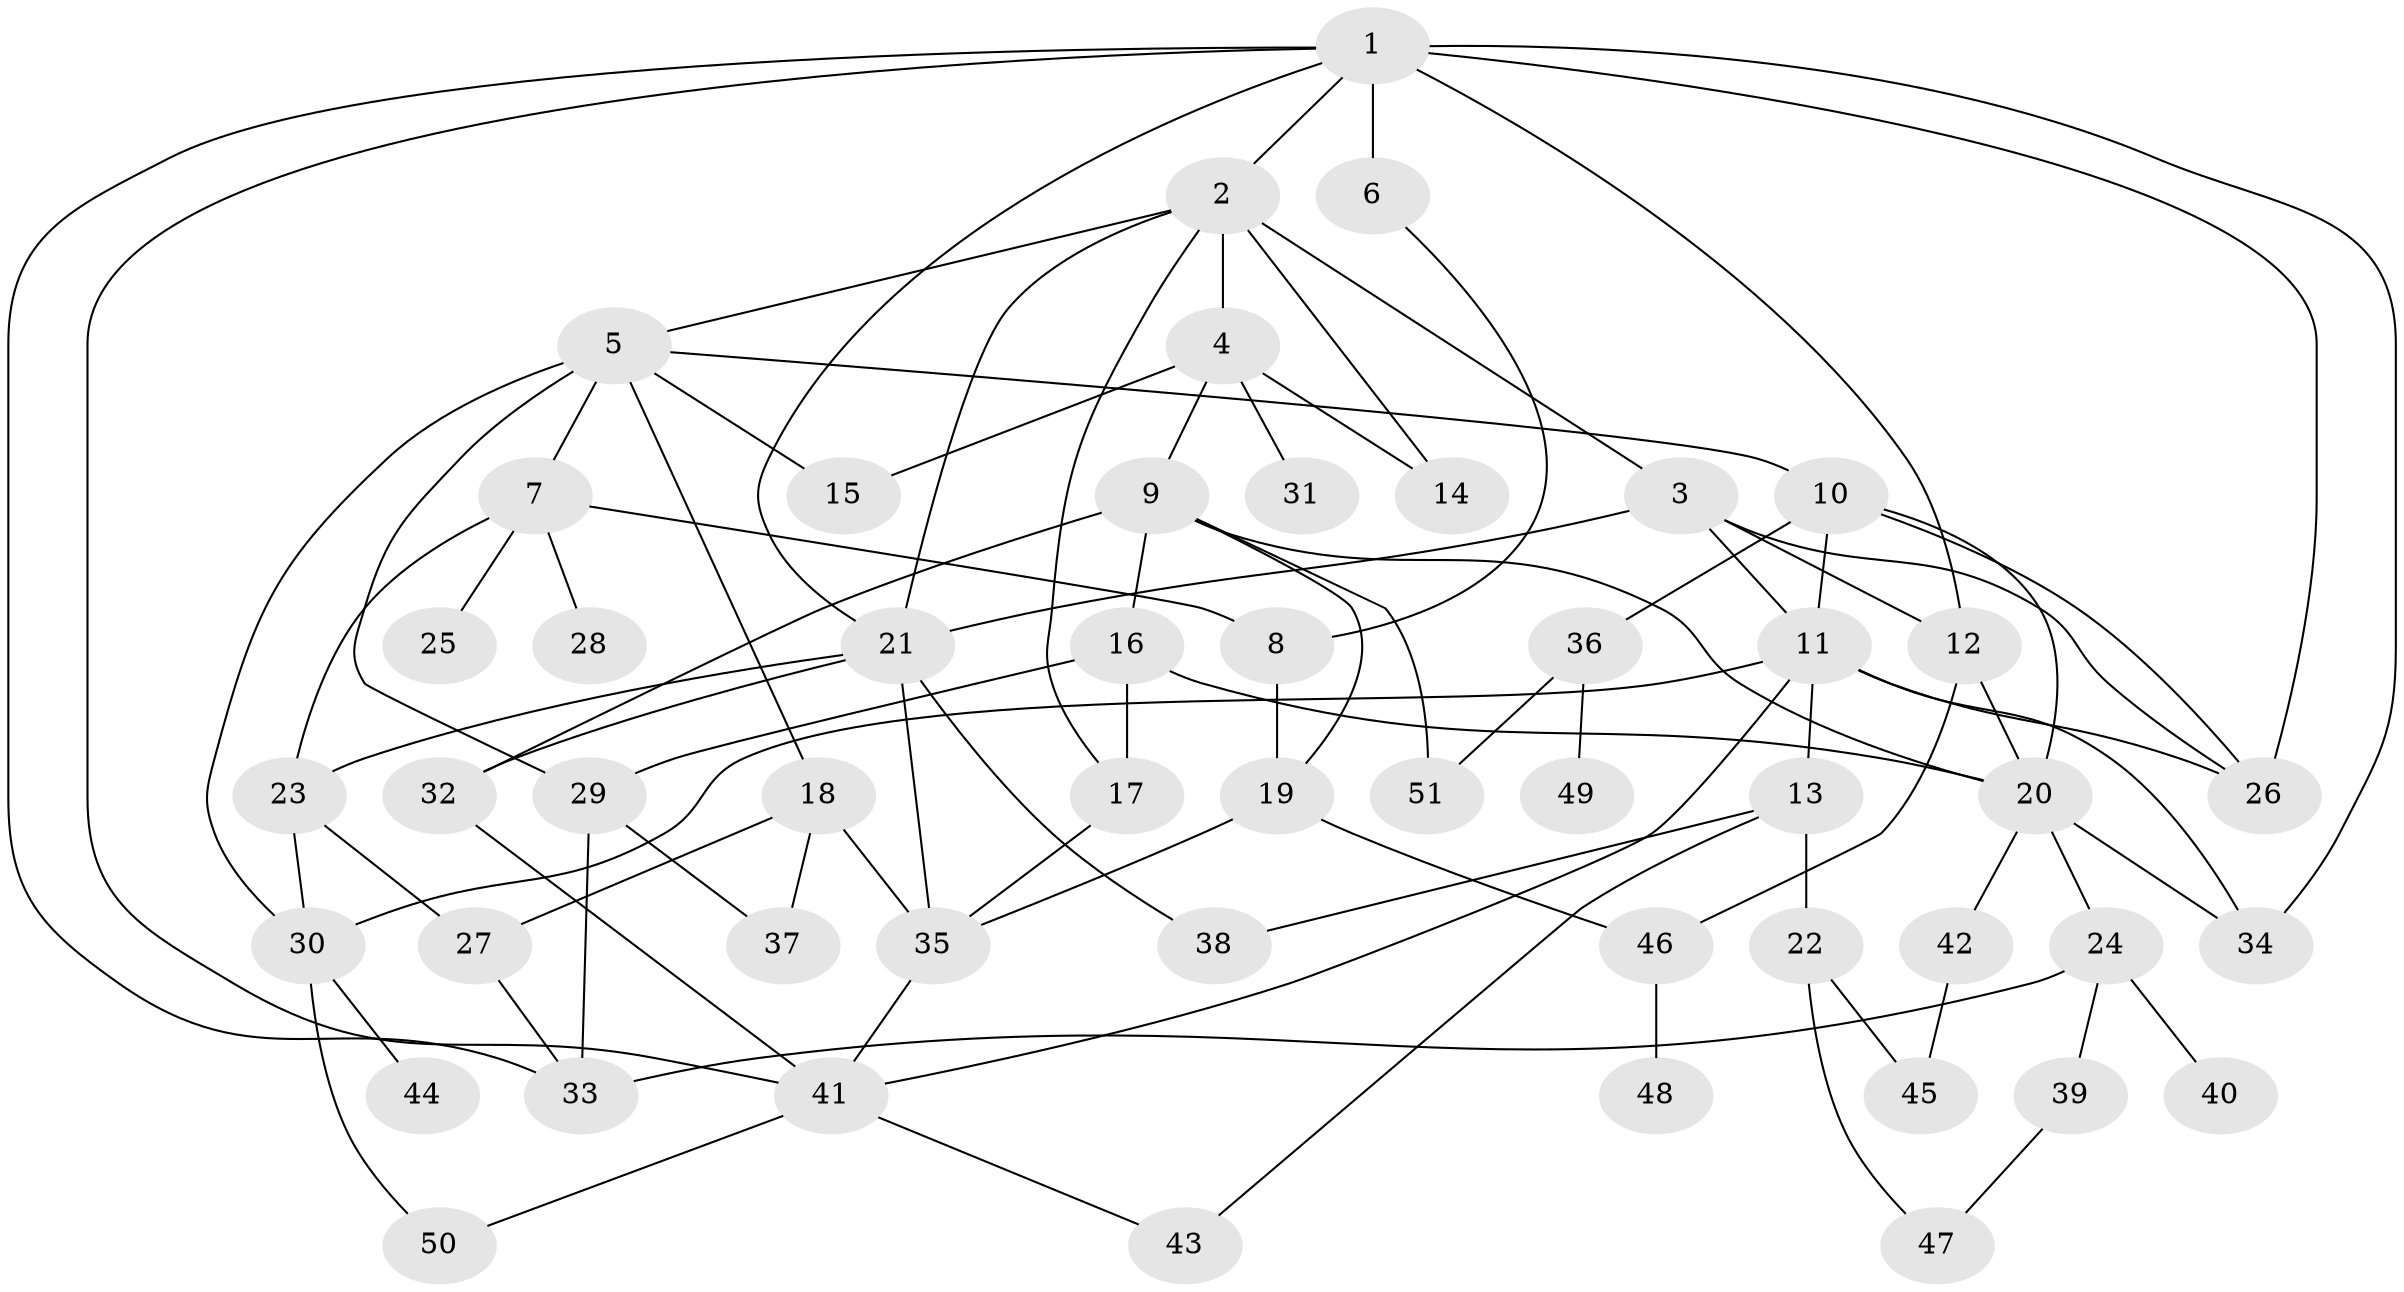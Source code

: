 // original degree distribution, {5: 0.04950495049504951, 8: 0.019801980198019802, 6: 0.039603960396039604, 7: 0.0297029702970297, 4: 0.13861386138613863, 2: 0.3465346534653465, 3: 0.1782178217821782, 1: 0.19801980198019803}
// Generated by graph-tools (version 1.1) at 2025/49/03/04/25 22:49:08]
// undirected, 51 vertices, 90 edges
graph export_dot {
  node [color=gray90,style=filled];
  1;
  2;
  3;
  4;
  5;
  6;
  7;
  8;
  9;
  10;
  11;
  12;
  13;
  14;
  15;
  16;
  17;
  18;
  19;
  20;
  21;
  22;
  23;
  24;
  25;
  26;
  27;
  28;
  29;
  30;
  31;
  32;
  33;
  34;
  35;
  36;
  37;
  38;
  39;
  40;
  41;
  42;
  43;
  44;
  45;
  46;
  47;
  48;
  49;
  50;
  51;
  1 -- 2 [weight=2.0];
  1 -- 6 [weight=3.0];
  1 -- 12 [weight=1.0];
  1 -- 21 [weight=1.0];
  1 -- 26 [weight=1.0];
  1 -- 33 [weight=1.0];
  1 -- 34 [weight=1.0];
  1 -- 41 [weight=1.0];
  2 -- 3 [weight=1.0];
  2 -- 4 [weight=1.0];
  2 -- 5 [weight=1.0];
  2 -- 14 [weight=1.0];
  2 -- 17 [weight=1.0];
  2 -- 21 [weight=1.0];
  3 -- 11 [weight=1.0];
  3 -- 12 [weight=1.0];
  3 -- 21 [weight=1.0];
  3 -- 26 [weight=1.0];
  4 -- 9 [weight=1.0];
  4 -- 14 [weight=1.0];
  4 -- 15 [weight=1.0];
  4 -- 31 [weight=1.0];
  5 -- 7 [weight=1.0];
  5 -- 10 [weight=1.0];
  5 -- 15 [weight=1.0];
  5 -- 18 [weight=1.0];
  5 -- 29 [weight=1.0];
  5 -- 30 [weight=1.0];
  6 -- 8 [weight=1.0];
  7 -- 8 [weight=1.0];
  7 -- 23 [weight=1.0];
  7 -- 25 [weight=1.0];
  7 -- 28 [weight=1.0];
  8 -- 19 [weight=1.0];
  9 -- 16 [weight=1.0];
  9 -- 19 [weight=1.0];
  9 -- 20 [weight=1.0];
  9 -- 32 [weight=1.0];
  9 -- 51 [weight=1.0];
  10 -- 11 [weight=2.0];
  10 -- 20 [weight=1.0];
  10 -- 26 [weight=1.0];
  10 -- 36 [weight=1.0];
  11 -- 13 [weight=2.0];
  11 -- 26 [weight=1.0];
  11 -- 30 [weight=1.0];
  11 -- 34 [weight=1.0];
  11 -- 41 [weight=1.0];
  12 -- 20 [weight=1.0];
  12 -- 46 [weight=1.0];
  13 -- 22 [weight=1.0];
  13 -- 38 [weight=1.0];
  13 -- 43 [weight=1.0];
  16 -- 17 [weight=1.0];
  16 -- 20 [weight=1.0];
  16 -- 29 [weight=2.0];
  17 -- 35 [weight=1.0];
  18 -- 27 [weight=1.0];
  18 -- 35 [weight=1.0];
  18 -- 37 [weight=1.0];
  19 -- 35 [weight=1.0];
  19 -- 46 [weight=2.0];
  20 -- 24 [weight=1.0];
  20 -- 34 [weight=1.0];
  20 -- 42 [weight=1.0];
  21 -- 23 [weight=1.0];
  21 -- 32 [weight=1.0];
  21 -- 35 [weight=1.0];
  21 -- 38 [weight=1.0];
  22 -- 45 [weight=1.0];
  22 -- 47 [weight=1.0];
  23 -- 27 [weight=1.0];
  23 -- 30 [weight=1.0];
  24 -- 33 [weight=1.0];
  24 -- 39 [weight=1.0];
  24 -- 40 [weight=1.0];
  27 -- 33 [weight=1.0];
  29 -- 33 [weight=1.0];
  29 -- 37 [weight=1.0];
  30 -- 44 [weight=1.0];
  30 -- 50 [weight=1.0];
  32 -- 41 [weight=1.0];
  35 -- 41 [weight=1.0];
  36 -- 49 [weight=1.0];
  36 -- 51 [weight=1.0];
  39 -- 47 [weight=1.0];
  41 -- 43 [weight=1.0];
  41 -- 50 [weight=1.0];
  42 -- 45 [weight=1.0];
  46 -- 48 [weight=1.0];
}
